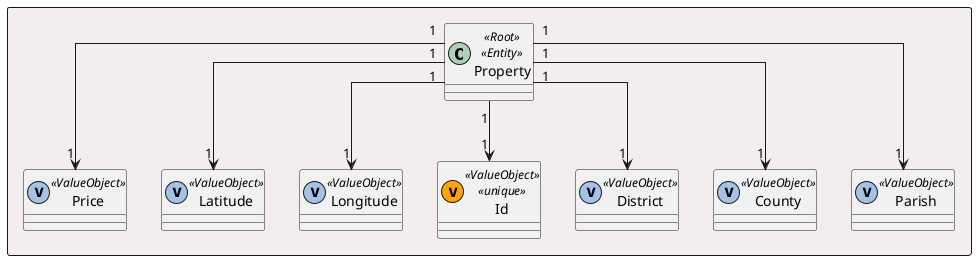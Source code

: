 @startuml DomainModel

skinparam linetype ortho

rectangle #F4EDED{
class Property << Root >> << Entity >>
class Price << (v,#A4C2E5) ValueObject >>
class Latitude << (v,#A4C2E5) ValueObject >>
class Longitude << (v,#A4C2E5) ValueObject >>
class Id << (v,orange) ValueObject >> << unique >>
class District << (v,#A4C2E5) ValueObject >>
class County << (v,#A4C2E5) ValueObject >>
class Parish << (v,#A4C2E5) ValueObject >>
}

Property "1" --> "1" Price
Property "1" --> "1" Latitude
Property "1" --> "1" Longitude
Property "1" --> "1" Id
Property "1" --> "1" District
Property "1" --> "1" County
Property "1" --> "1" Parish
